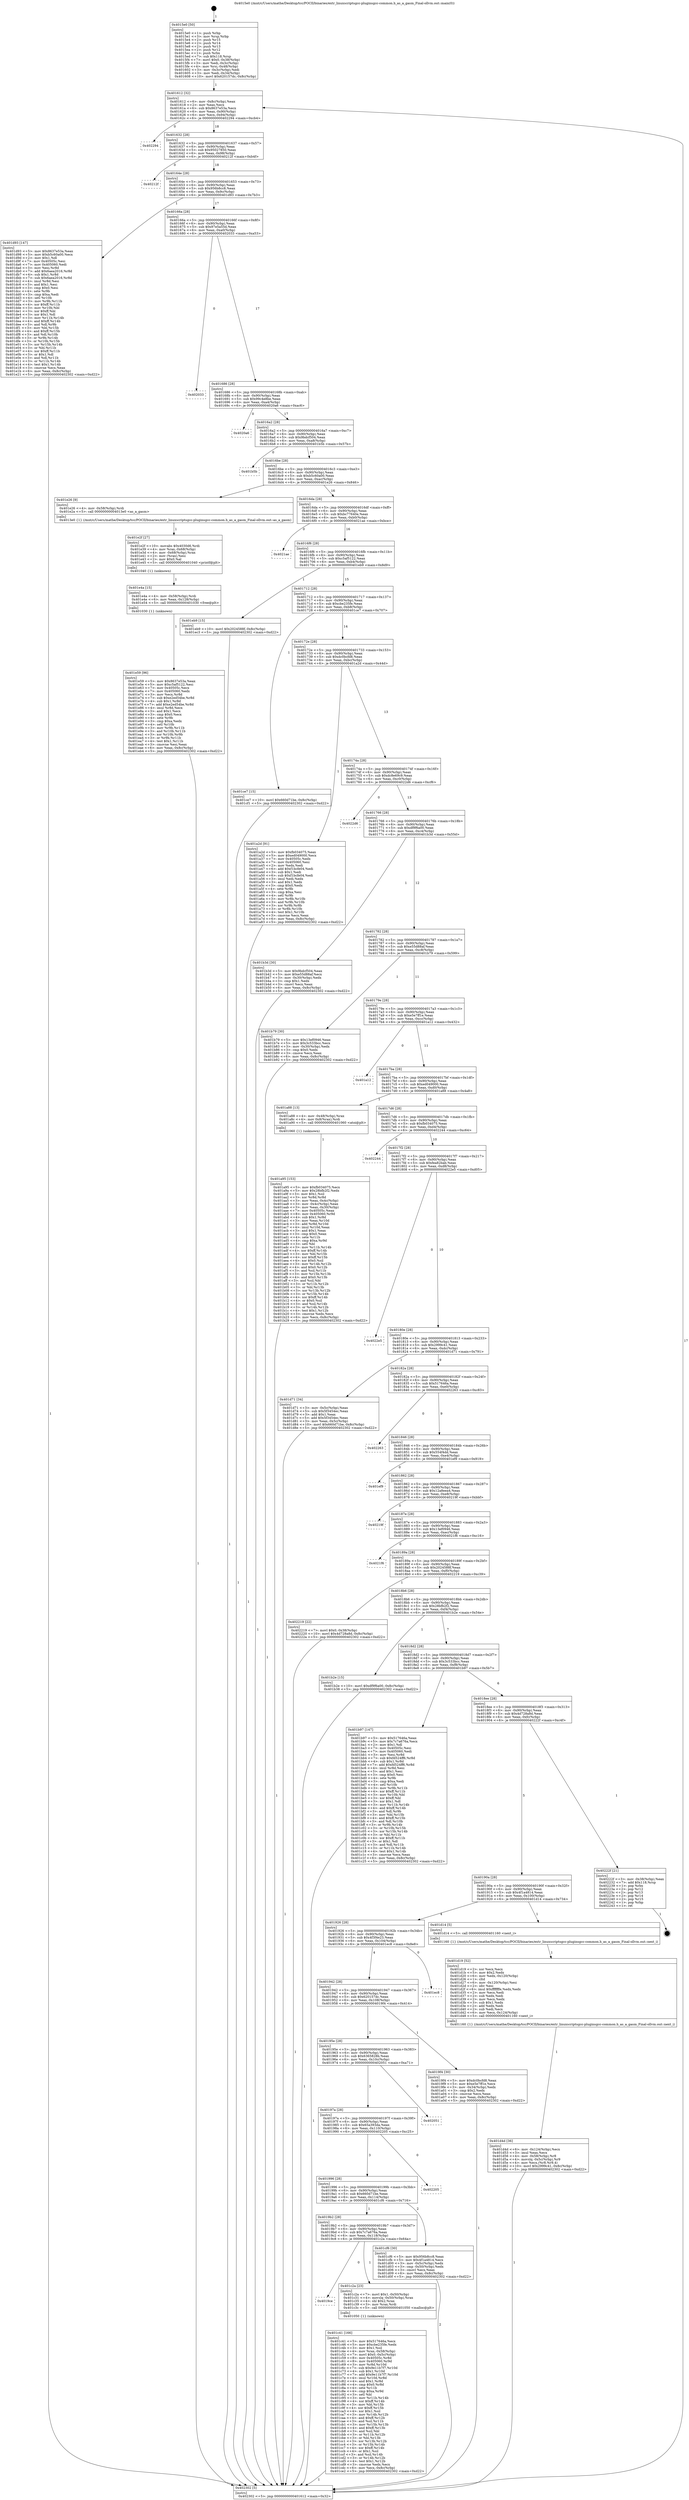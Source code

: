 digraph "0x4015e0" {
  label = "0x4015e0 (/mnt/c/Users/mathe/Desktop/tcc/POCII/binaries/extr_linuxscriptsgcc-pluginsgcc-common.h_as_a_gasm_Final-ollvm.out::main(0))"
  labelloc = "t"
  node[shape=record]

  Entry [label="",width=0.3,height=0.3,shape=circle,fillcolor=black,style=filled]
  "0x401612" [label="{
     0x401612 [32]\l
     | [instrs]\l
     &nbsp;&nbsp;0x401612 \<+6\>: mov -0x8c(%rbp),%eax\l
     &nbsp;&nbsp;0x401618 \<+2\>: mov %eax,%ecx\l
     &nbsp;&nbsp;0x40161a \<+6\>: sub $0x8637e53a,%ecx\l
     &nbsp;&nbsp;0x401620 \<+6\>: mov %eax,-0x90(%rbp)\l
     &nbsp;&nbsp;0x401626 \<+6\>: mov %ecx,-0x94(%rbp)\l
     &nbsp;&nbsp;0x40162c \<+6\>: je 0000000000402294 \<main+0xcb4\>\l
  }"]
  "0x402294" [label="{
     0x402294\l
  }", style=dashed]
  "0x401632" [label="{
     0x401632 [28]\l
     | [instrs]\l
     &nbsp;&nbsp;0x401632 \<+5\>: jmp 0000000000401637 \<main+0x57\>\l
     &nbsp;&nbsp;0x401637 \<+6\>: mov -0x90(%rbp),%eax\l
     &nbsp;&nbsp;0x40163d \<+5\>: sub $0x95027850,%eax\l
     &nbsp;&nbsp;0x401642 \<+6\>: mov %eax,-0x98(%rbp)\l
     &nbsp;&nbsp;0x401648 \<+6\>: je 000000000040212f \<main+0xb4f\>\l
  }"]
  Exit [label="",width=0.3,height=0.3,shape=circle,fillcolor=black,style=filled,peripheries=2]
  "0x40212f" [label="{
     0x40212f\l
  }", style=dashed]
  "0x40164e" [label="{
     0x40164e [28]\l
     | [instrs]\l
     &nbsp;&nbsp;0x40164e \<+5\>: jmp 0000000000401653 \<main+0x73\>\l
     &nbsp;&nbsp;0x401653 \<+6\>: mov -0x90(%rbp),%eax\l
     &nbsp;&nbsp;0x401659 \<+5\>: sub $0x956b8cc8,%eax\l
     &nbsp;&nbsp;0x40165e \<+6\>: mov %eax,-0x9c(%rbp)\l
     &nbsp;&nbsp;0x401664 \<+6\>: je 0000000000401d93 \<main+0x7b3\>\l
  }"]
  "0x401e59" [label="{
     0x401e59 [96]\l
     | [instrs]\l
     &nbsp;&nbsp;0x401e59 \<+5\>: mov $0x8637e53a,%eax\l
     &nbsp;&nbsp;0x401e5e \<+5\>: mov $0xc5af5122,%esi\l
     &nbsp;&nbsp;0x401e63 \<+7\>: mov 0x40505c,%ecx\l
     &nbsp;&nbsp;0x401e6a \<+7\>: mov 0x405060,%edx\l
     &nbsp;&nbsp;0x401e71 \<+3\>: mov %ecx,%r8d\l
     &nbsp;&nbsp;0x401e74 \<+7\>: sub $0xe2ed54be,%r8d\l
     &nbsp;&nbsp;0x401e7b \<+4\>: sub $0x1,%r8d\l
     &nbsp;&nbsp;0x401e7f \<+7\>: add $0xe2ed54be,%r8d\l
     &nbsp;&nbsp;0x401e86 \<+4\>: imul %r8d,%ecx\l
     &nbsp;&nbsp;0x401e8a \<+3\>: and $0x1,%ecx\l
     &nbsp;&nbsp;0x401e8d \<+3\>: cmp $0x0,%ecx\l
     &nbsp;&nbsp;0x401e90 \<+4\>: sete %r9b\l
     &nbsp;&nbsp;0x401e94 \<+3\>: cmp $0xa,%edx\l
     &nbsp;&nbsp;0x401e97 \<+4\>: setl %r10b\l
     &nbsp;&nbsp;0x401e9b \<+3\>: mov %r9b,%r11b\l
     &nbsp;&nbsp;0x401e9e \<+3\>: and %r10b,%r11b\l
     &nbsp;&nbsp;0x401ea1 \<+3\>: xor %r10b,%r9b\l
     &nbsp;&nbsp;0x401ea4 \<+3\>: or %r9b,%r11b\l
     &nbsp;&nbsp;0x401ea7 \<+4\>: test $0x1,%r11b\l
     &nbsp;&nbsp;0x401eab \<+3\>: cmovne %esi,%eax\l
     &nbsp;&nbsp;0x401eae \<+6\>: mov %eax,-0x8c(%rbp)\l
     &nbsp;&nbsp;0x401eb4 \<+5\>: jmp 0000000000402302 \<main+0xd22\>\l
  }"]
  "0x401d93" [label="{
     0x401d93 [147]\l
     | [instrs]\l
     &nbsp;&nbsp;0x401d93 \<+5\>: mov $0x8637e53a,%eax\l
     &nbsp;&nbsp;0x401d98 \<+5\>: mov $0xb5c60a00,%ecx\l
     &nbsp;&nbsp;0x401d9d \<+2\>: mov $0x1,%dl\l
     &nbsp;&nbsp;0x401d9f \<+7\>: mov 0x40505c,%esi\l
     &nbsp;&nbsp;0x401da6 \<+7\>: mov 0x405060,%edi\l
     &nbsp;&nbsp;0x401dad \<+3\>: mov %esi,%r8d\l
     &nbsp;&nbsp;0x401db0 \<+7\>: add $0x6aea2016,%r8d\l
     &nbsp;&nbsp;0x401db7 \<+4\>: sub $0x1,%r8d\l
     &nbsp;&nbsp;0x401dbb \<+7\>: sub $0x6aea2016,%r8d\l
     &nbsp;&nbsp;0x401dc2 \<+4\>: imul %r8d,%esi\l
     &nbsp;&nbsp;0x401dc6 \<+3\>: and $0x1,%esi\l
     &nbsp;&nbsp;0x401dc9 \<+3\>: cmp $0x0,%esi\l
     &nbsp;&nbsp;0x401dcc \<+4\>: sete %r9b\l
     &nbsp;&nbsp;0x401dd0 \<+3\>: cmp $0xa,%edi\l
     &nbsp;&nbsp;0x401dd3 \<+4\>: setl %r10b\l
     &nbsp;&nbsp;0x401dd7 \<+3\>: mov %r9b,%r11b\l
     &nbsp;&nbsp;0x401dda \<+4\>: xor $0xff,%r11b\l
     &nbsp;&nbsp;0x401dde \<+3\>: mov %r10b,%bl\l
     &nbsp;&nbsp;0x401de1 \<+3\>: xor $0xff,%bl\l
     &nbsp;&nbsp;0x401de4 \<+3\>: xor $0x1,%dl\l
     &nbsp;&nbsp;0x401de7 \<+3\>: mov %r11b,%r14b\l
     &nbsp;&nbsp;0x401dea \<+4\>: and $0xff,%r14b\l
     &nbsp;&nbsp;0x401dee \<+3\>: and %dl,%r9b\l
     &nbsp;&nbsp;0x401df1 \<+3\>: mov %bl,%r15b\l
     &nbsp;&nbsp;0x401df4 \<+4\>: and $0xff,%r15b\l
     &nbsp;&nbsp;0x401df8 \<+3\>: and %dl,%r10b\l
     &nbsp;&nbsp;0x401dfb \<+3\>: or %r9b,%r14b\l
     &nbsp;&nbsp;0x401dfe \<+3\>: or %r10b,%r15b\l
     &nbsp;&nbsp;0x401e01 \<+3\>: xor %r15b,%r14b\l
     &nbsp;&nbsp;0x401e04 \<+3\>: or %bl,%r11b\l
     &nbsp;&nbsp;0x401e07 \<+4\>: xor $0xff,%r11b\l
     &nbsp;&nbsp;0x401e0b \<+3\>: or $0x1,%dl\l
     &nbsp;&nbsp;0x401e0e \<+3\>: and %dl,%r11b\l
     &nbsp;&nbsp;0x401e11 \<+3\>: or %r11b,%r14b\l
     &nbsp;&nbsp;0x401e14 \<+4\>: test $0x1,%r14b\l
     &nbsp;&nbsp;0x401e18 \<+3\>: cmovne %ecx,%eax\l
     &nbsp;&nbsp;0x401e1b \<+6\>: mov %eax,-0x8c(%rbp)\l
     &nbsp;&nbsp;0x401e21 \<+5\>: jmp 0000000000402302 \<main+0xd22\>\l
  }"]
  "0x40166a" [label="{
     0x40166a [28]\l
     | [instrs]\l
     &nbsp;&nbsp;0x40166a \<+5\>: jmp 000000000040166f \<main+0x8f\>\l
     &nbsp;&nbsp;0x40166f \<+6\>: mov -0x90(%rbp),%eax\l
     &nbsp;&nbsp;0x401675 \<+5\>: sub $0x97e5a55d,%eax\l
     &nbsp;&nbsp;0x40167a \<+6\>: mov %eax,-0xa0(%rbp)\l
     &nbsp;&nbsp;0x401680 \<+6\>: je 0000000000402033 \<main+0xa53\>\l
  }"]
  "0x401e4a" [label="{
     0x401e4a [15]\l
     | [instrs]\l
     &nbsp;&nbsp;0x401e4a \<+4\>: mov -0x58(%rbp),%rdi\l
     &nbsp;&nbsp;0x401e4e \<+6\>: mov %eax,-0x128(%rbp)\l
     &nbsp;&nbsp;0x401e54 \<+5\>: call 0000000000401030 \<free@plt\>\l
     | [calls]\l
     &nbsp;&nbsp;0x401030 \{1\} (unknown)\l
  }"]
  "0x402033" [label="{
     0x402033\l
  }", style=dashed]
  "0x401686" [label="{
     0x401686 [28]\l
     | [instrs]\l
     &nbsp;&nbsp;0x401686 \<+5\>: jmp 000000000040168b \<main+0xab\>\l
     &nbsp;&nbsp;0x40168b \<+6\>: mov -0x90(%rbp),%eax\l
     &nbsp;&nbsp;0x401691 \<+5\>: sub $0x99c4e8be,%eax\l
     &nbsp;&nbsp;0x401696 \<+6\>: mov %eax,-0xa4(%rbp)\l
     &nbsp;&nbsp;0x40169c \<+6\>: je 00000000004020a6 \<main+0xac6\>\l
  }"]
  "0x401e2f" [label="{
     0x401e2f [27]\l
     | [instrs]\l
     &nbsp;&nbsp;0x401e2f \<+10\>: movabs $0x4030d6,%rdi\l
     &nbsp;&nbsp;0x401e39 \<+4\>: mov %rax,-0x68(%rbp)\l
     &nbsp;&nbsp;0x401e3d \<+4\>: mov -0x68(%rbp),%rax\l
     &nbsp;&nbsp;0x401e41 \<+2\>: mov (%rax),%esi\l
     &nbsp;&nbsp;0x401e43 \<+2\>: mov $0x0,%al\l
     &nbsp;&nbsp;0x401e45 \<+5\>: call 0000000000401040 \<printf@plt\>\l
     | [calls]\l
     &nbsp;&nbsp;0x401040 \{1\} (unknown)\l
  }"]
  "0x4020a6" [label="{
     0x4020a6\l
  }", style=dashed]
  "0x4016a2" [label="{
     0x4016a2 [28]\l
     | [instrs]\l
     &nbsp;&nbsp;0x4016a2 \<+5\>: jmp 00000000004016a7 \<main+0xc7\>\l
     &nbsp;&nbsp;0x4016a7 \<+6\>: mov -0x90(%rbp),%eax\l
     &nbsp;&nbsp;0x4016ad \<+5\>: sub $0x9bdcf504,%eax\l
     &nbsp;&nbsp;0x4016b2 \<+6\>: mov %eax,-0xa8(%rbp)\l
     &nbsp;&nbsp;0x4016b8 \<+6\>: je 0000000000401b5b \<main+0x57b\>\l
  }"]
  "0x401d4d" [label="{
     0x401d4d [36]\l
     | [instrs]\l
     &nbsp;&nbsp;0x401d4d \<+6\>: mov -0x124(%rbp),%ecx\l
     &nbsp;&nbsp;0x401d53 \<+3\>: imul %eax,%ecx\l
     &nbsp;&nbsp;0x401d56 \<+4\>: mov -0x58(%rbp),%r8\l
     &nbsp;&nbsp;0x401d5a \<+4\>: movslq -0x5c(%rbp),%r9\l
     &nbsp;&nbsp;0x401d5e \<+4\>: mov %ecx,(%r8,%r9,4)\l
     &nbsp;&nbsp;0x401d62 \<+10\>: movl $0x2999c41,-0x8c(%rbp)\l
     &nbsp;&nbsp;0x401d6c \<+5\>: jmp 0000000000402302 \<main+0xd22\>\l
  }"]
  "0x401b5b" [label="{
     0x401b5b\l
  }", style=dashed]
  "0x4016be" [label="{
     0x4016be [28]\l
     | [instrs]\l
     &nbsp;&nbsp;0x4016be \<+5\>: jmp 00000000004016c3 \<main+0xe3\>\l
     &nbsp;&nbsp;0x4016c3 \<+6\>: mov -0x90(%rbp),%eax\l
     &nbsp;&nbsp;0x4016c9 \<+5\>: sub $0xb5c60a00,%eax\l
     &nbsp;&nbsp;0x4016ce \<+6\>: mov %eax,-0xac(%rbp)\l
     &nbsp;&nbsp;0x4016d4 \<+6\>: je 0000000000401e26 \<main+0x846\>\l
  }"]
  "0x401d19" [label="{
     0x401d19 [52]\l
     | [instrs]\l
     &nbsp;&nbsp;0x401d19 \<+2\>: xor %ecx,%ecx\l
     &nbsp;&nbsp;0x401d1b \<+5\>: mov $0x2,%edx\l
     &nbsp;&nbsp;0x401d20 \<+6\>: mov %edx,-0x120(%rbp)\l
     &nbsp;&nbsp;0x401d26 \<+1\>: cltd\l
     &nbsp;&nbsp;0x401d27 \<+6\>: mov -0x120(%rbp),%esi\l
     &nbsp;&nbsp;0x401d2d \<+2\>: idiv %esi\l
     &nbsp;&nbsp;0x401d2f \<+6\>: imul $0xfffffffe,%edx,%edx\l
     &nbsp;&nbsp;0x401d35 \<+2\>: mov %ecx,%edi\l
     &nbsp;&nbsp;0x401d37 \<+2\>: sub %edx,%edi\l
     &nbsp;&nbsp;0x401d39 \<+2\>: mov %ecx,%edx\l
     &nbsp;&nbsp;0x401d3b \<+3\>: sub $0x1,%edx\l
     &nbsp;&nbsp;0x401d3e \<+2\>: add %edx,%edi\l
     &nbsp;&nbsp;0x401d40 \<+2\>: sub %edi,%ecx\l
     &nbsp;&nbsp;0x401d42 \<+6\>: mov %ecx,-0x124(%rbp)\l
     &nbsp;&nbsp;0x401d48 \<+5\>: call 0000000000401160 \<next_i\>\l
     | [calls]\l
     &nbsp;&nbsp;0x401160 \{1\} (/mnt/c/Users/mathe/Desktop/tcc/POCII/binaries/extr_linuxscriptsgcc-pluginsgcc-common.h_as_a_gasm_Final-ollvm.out::next_i)\l
  }"]
  "0x401e26" [label="{
     0x401e26 [9]\l
     | [instrs]\l
     &nbsp;&nbsp;0x401e26 \<+4\>: mov -0x58(%rbp),%rdi\l
     &nbsp;&nbsp;0x401e2a \<+5\>: call 00000000004013e0 \<as_a_gasm\>\l
     | [calls]\l
     &nbsp;&nbsp;0x4013e0 \{1\} (/mnt/c/Users/mathe/Desktop/tcc/POCII/binaries/extr_linuxscriptsgcc-pluginsgcc-common.h_as_a_gasm_Final-ollvm.out::as_a_gasm)\l
  }"]
  "0x4016da" [label="{
     0x4016da [28]\l
     | [instrs]\l
     &nbsp;&nbsp;0x4016da \<+5\>: jmp 00000000004016df \<main+0xff\>\l
     &nbsp;&nbsp;0x4016df \<+6\>: mov -0x90(%rbp),%eax\l
     &nbsp;&nbsp;0x4016e5 \<+5\>: sub $0xbc77640e,%eax\l
     &nbsp;&nbsp;0x4016ea \<+6\>: mov %eax,-0xb0(%rbp)\l
     &nbsp;&nbsp;0x4016f0 \<+6\>: je 00000000004021ae \<main+0xbce\>\l
  }"]
  "0x401c41" [label="{
     0x401c41 [166]\l
     | [instrs]\l
     &nbsp;&nbsp;0x401c41 \<+5\>: mov $0x517646a,%ecx\l
     &nbsp;&nbsp;0x401c46 \<+5\>: mov $0xcbe235fe,%edx\l
     &nbsp;&nbsp;0x401c4b \<+3\>: mov $0x1,%sil\l
     &nbsp;&nbsp;0x401c4e \<+4\>: mov %rax,-0x58(%rbp)\l
     &nbsp;&nbsp;0x401c52 \<+7\>: movl $0x0,-0x5c(%rbp)\l
     &nbsp;&nbsp;0x401c59 \<+8\>: mov 0x40505c,%r8d\l
     &nbsp;&nbsp;0x401c61 \<+8\>: mov 0x405060,%r9d\l
     &nbsp;&nbsp;0x401c69 \<+3\>: mov %r8d,%r10d\l
     &nbsp;&nbsp;0x401c6c \<+7\>: sub $0x9e11b7f7,%r10d\l
     &nbsp;&nbsp;0x401c73 \<+4\>: sub $0x1,%r10d\l
     &nbsp;&nbsp;0x401c77 \<+7\>: add $0x9e11b7f7,%r10d\l
     &nbsp;&nbsp;0x401c7e \<+4\>: imul %r10d,%r8d\l
     &nbsp;&nbsp;0x401c82 \<+4\>: and $0x1,%r8d\l
     &nbsp;&nbsp;0x401c86 \<+4\>: cmp $0x0,%r8d\l
     &nbsp;&nbsp;0x401c8a \<+4\>: sete %r11b\l
     &nbsp;&nbsp;0x401c8e \<+4\>: cmp $0xa,%r9d\l
     &nbsp;&nbsp;0x401c92 \<+3\>: setl %bl\l
     &nbsp;&nbsp;0x401c95 \<+3\>: mov %r11b,%r14b\l
     &nbsp;&nbsp;0x401c98 \<+4\>: xor $0xff,%r14b\l
     &nbsp;&nbsp;0x401c9c \<+3\>: mov %bl,%r15b\l
     &nbsp;&nbsp;0x401c9f \<+4\>: xor $0xff,%r15b\l
     &nbsp;&nbsp;0x401ca3 \<+4\>: xor $0x1,%sil\l
     &nbsp;&nbsp;0x401ca7 \<+3\>: mov %r14b,%r12b\l
     &nbsp;&nbsp;0x401caa \<+4\>: and $0xff,%r12b\l
     &nbsp;&nbsp;0x401cae \<+3\>: and %sil,%r11b\l
     &nbsp;&nbsp;0x401cb1 \<+3\>: mov %r15b,%r13b\l
     &nbsp;&nbsp;0x401cb4 \<+4\>: and $0xff,%r13b\l
     &nbsp;&nbsp;0x401cb8 \<+3\>: and %sil,%bl\l
     &nbsp;&nbsp;0x401cbb \<+3\>: or %r11b,%r12b\l
     &nbsp;&nbsp;0x401cbe \<+3\>: or %bl,%r13b\l
     &nbsp;&nbsp;0x401cc1 \<+3\>: xor %r13b,%r12b\l
     &nbsp;&nbsp;0x401cc4 \<+3\>: or %r15b,%r14b\l
     &nbsp;&nbsp;0x401cc7 \<+4\>: xor $0xff,%r14b\l
     &nbsp;&nbsp;0x401ccb \<+4\>: or $0x1,%sil\l
     &nbsp;&nbsp;0x401ccf \<+3\>: and %sil,%r14b\l
     &nbsp;&nbsp;0x401cd2 \<+3\>: or %r14b,%r12b\l
     &nbsp;&nbsp;0x401cd5 \<+4\>: test $0x1,%r12b\l
     &nbsp;&nbsp;0x401cd9 \<+3\>: cmovne %edx,%ecx\l
     &nbsp;&nbsp;0x401cdc \<+6\>: mov %ecx,-0x8c(%rbp)\l
     &nbsp;&nbsp;0x401ce2 \<+5\>: jmp 0000000000402302 \<main+0xd22\>\l
  }"]
  "0x4021ae" [label="{
     0x4021ae\l
  }", style=dashed]
  "0x4016f6" [label="{
     0x4016f6 [28]\l
     | [instrs]\l
     &nbsp;&nbsp;0x4016f6 \<+5\>: jmp 00000000004016fb \<main+0x11b\>\l
     &nbsp;&nbsp;0x4016fb \<+6\>: mov -0x90(%rbp),%eax\l
     &nbsp;&nbsp;0x401701 \<+5\>: sub $0xc5af5122,%eax\l
     &nbsp;&nbsp;0x401706 \<+6\>: mov %eax,-0xb4(%rbp)\l
     &nbsp;&nbsp;0x40170c \<+6\>: je 0000000000401eb9 \<main+0x8d9\>\l
  }"]
  "0x4019ce" [label="{
     0x4019ce\l
  }", style=dashed]
  "0x401eb9" [label="{
     0x401eb9 [15]\l
     | [instrs]\l
     &nbsp;&nbsp;0x401eb9 \<+10\>: movl $0x2024588f,-0x8c(%rbp)\l
     &nbsp;&nbsp;0x401ec3 \<+5\>: jmp 0000000000402302 \<main+0xd22\>\l
  }"]
  "0x401712" [label="{
     0x401712 [28]\l
     | [instrs]\l
     &nbsp;&nbsp;0x401712 \<+5\>: jmp 0000000000401717 \<main+0x137\>\l
     &nbsp;&nbsp;0x401717 \<+6\>: mov -0x90(%rbp),%eax\l
     &nbsp;&nbsp;0x40171d \<+5\>: sub $0xcbe235fe,%eax\l
     &nbsp;&nbsp;0x401722 \<+6\>: mov %eax,-0xb8(%rbp)\l
     &nbsp;&nbsp;0x401728 \<+6\>: je 0000000000401ce7 \<main+0x707\>\l
  }"]
  "0x401c2a" [label="{
     0x401c2a [23]\l
     | [instrs]\l
     &nbsp;&nbsp;0x401c2a \<+7\>: movl $0x1,-0x50(%rbp)\l
     &nbsp;&nbsp;0x401c31 \<+4\>: movslq -0x50(%rbp),%rax\l
     &nbsp;&nbsp;0x401c35 \<+4\>: shl $0x2,%rax\l
     &nbsp;&nbsp;0x401c39 \<+3\>: mov %rax,%rdi\l
     &nbsp;&nbsp;0x401c3c \<+5\>: call 0000000000401050 \<malloc@plt\>\l
     | [calls]\l
     &nbsp;&nbsp;0x401050 \{1\} (unknown)\l
  }"]
  "0x401ce7" [label="{
     0x401ce7 [15]\l
     | [instrs]\l
     &nbsp;&nbsp;0x401ce7 \<+10\>: movl $0x660d71be,-0x8c(%rbp)\l
     &nbsp;&nbsp;0x401cf1 \<+5\>: jmp 0000000000402302 \<main+0xd22\>\l
  }"]
  "0x40172e" [label="{
     0x40172e [28]\l
     | [instrs]\l
     &nbsp;&nbsp;0x40172e \<+5\>: jmp 0000000000401733 \<main+0x153\>\l
     &nbsp;&nbsp;0x401733 \<+6\>: mov -0x90(%rbp),%eax\l
     &nbsp;&nbsp;0x401739 \<+5\>: sub $0xdc0bcfd8,%eax\l
     &nbsp;&nbsp;0x40173e \<+6\>: mov %eax,-0xbc(%rbp)\l
     &nbsp;&nbsp;0x401744 \<+6\>: je 0000000000401a2d \<main+0x44d\>\l
  }"]
  "0x4019b2" [label="{
     0x4019b2 [28]\l
     | [instrs]\l
     &nbsp;&nbsp;0x4019b2 \<+5\>: jmp 00000000004019b7 \<main+0x3d7\>\l
     &nbsp;&nbsp;0x4019b7 \<+6\>: mov -0x90(%rbp),%eax\l
     &nbsp;&nbsp;0x4019bd \<+5\>: sub $0x7c7a676a,%eax\l
     &nbsp;&nbsp;0x4019c2 \<+6\>: mov %eax,-0x118(%rbp)\l
     &nbsp;&nbsp;0x4019c8 \<+6\>: je 0000000000401c2a \<main+0x64a\>\l
  }"]
  "0x401a2d" [label="{
     0x401a2d [91]\l
     | [instrs]\l
     &nbsp;&nbsp;0x401a2d \<+5\>: mov $0xfb034075,%eax\l
     &nbsp;&nbsp;0x401a32 \<+5\>: mov $0xed049000,%ecx\l
     &nbsp;&nbsp;0x401a37 \<+7\>: mov 0x40505c,%edx\l
     &nbsp;&nbsp;0x401a3e \<+7\>: mov 0x405060,%esi\l
     &nbsp;&nbsp;0x401a45 \<+2\>: mov %edx,%edi\l
     &nbsp;&nbsp;0x401a47 \<+6\>: add $0xf1bcfe04,%edi\l
     &nbsp;&nbsp;0x401a4d \<+3\>: sub $0x1,%edi\l
     &nbsp;&nbsp;0x401a50 \<+6\>: sub $0xf1bcfe04,%edi\l
     &nbsp;&nbsp;0x401a56 \<+3\>: imul %edi,%edx\l
     &nbsp;&nbsp;0x401a59 \<+3\>: and $0x1,%edx\l
     &nbsp;&nbsp;0x401a5c \<+3\>: cmp $0x0,%edx\l
     &nbsp;&nbsp;0x401a5f \<+4\>: sete %r8b\l
     &nbsp;&nbsp;0x401a63 \<+3\>: cmp $0xa,%esi\l
     &nbsp;&nbsp;0x401a66 \<+4\>: setl %r9b\l
     &nbsp;&nbsp;0x401a6a \<+3\>: mov %r8b,%r10b\l
     &nbsp;&nbsp;0x401a6d \<+3\>: and %r9b,%r10b\l
     &nbsp;&nbsp;0x401a70 \<+3\>: xor %r9b,%r8b\l
     &nbsp;&nbsp;0x401a73 \<+3\>: or %r8b,%r10b\l
     &nbsp;&nbsp;0x401a76 \<+4\>: test $0x1,%r10b\l
     &nbsp;&nbsp;0x401a7a \<+3\>: cmovne %ecx,%eax\l
     &nbsp;&nbsp;0x401a7d \<+6\>: mov %eax,-0x8c(%rbp)\l
     &nbsp;&nbsp;0x401a83 \<+5\>: jmp 0000000000402302 \<main+0xd22\>\l
  }"]
  "0x40174a" [label="{
     0x40174a [28]\l
     | [instrs]\l
     &nbsp;&nbsp;0x40174a \<+5\>: jmp 000000000040174f \<main+0x16f\>\l
     &nbsp;&nbsp;0x40174f \<+6\>: mov -0x90(%rbp),%eax\l
     &nbsp;&nbsp;0x401755 \<+5\>: sub $0xdc8e69c9,%eax\l
     &nbsp;&nbsp;0x40175a \<+6\>: mov %eax,-0xc0(%rbp)\l
     &nbsp;&nbsp;0x401760 \<+6\>: je 00000000004022d6 \<main+0xcf6\>\l
  }"]
  "0x401cf6" [label="{
     0x401cf6 [30]\l
     | [instrs]\l
     &nbsp;&nbsp;0x401cf6 \<+5\>: mov $0x956b8cc8,%eax\l
     &nbsp;&nbsp;0x401cfb \<+5\>: mov $0x4f1a4814,%ecx\l
     &nbsp;&nbsp;0x401d00 \<+3\>: mov -0x5c(%rbp),%edx\l
     &nbsp;&nbsp;0x401d03 \<+3\>: cmp -0x50(%rbp),%edx\l
     &nbsp;&nbsp;0x401d06 \<+3\>: cmovl %ecx,%eax\l
     &nbsp;&nbsp;0x401d09 \<+6\>: mov %eax,-0x8c(%rbp)\l
     &nbsp;&nbsp;0x401d0f \<+5\>: jmp 0000000000402302 \<main+0xd22\>\l
  }"]
  "0x4022d6" [label="{
     0x4022d6\l
  }", style=dashed]
  "0x401766" [label="{
     0x401766 [28]\l
     | [instrs]\l
     &nbsp;&nbsp;0x401766 \<+5\>: jmp 000000000040176b \<main+0x18b\>\l
     &nbsp;&nbsp;0x40176b \<+6\>: mov -0x90(%rbp),%eax\l
     &nbsp;&nbsp;0x401771 \<+5\>: sub $0xdf9f6a00,%eax\l
     &nbsp;&nbsp;0x401776 \<+6\>: mov %eax,-0xc4(%rbp)\l
     &nbsp;&nbsp;0x40177c \<+6\>: je 0000000000401b3d \<main+0x55d\>\l
  }"]
  "0x401996" [label="{
     0x401996 [28]\l
     | [instrs]\l
     &nbsp;&nbsp;0x401996 \<+5\>: jmp 000000000040199b \<main+0x3bb\>\l
     &nbsp;&nbsp;0x40199b \<+6\>: mov -0x90(%rbp),%eax\l
     &nbsp;&nbsp;0x4019a1 \<+5\>: sub $0x660d71be,%eax\l
     &nbsp;&nbsp;0x4019a6 \<+6\>: mov %eax,-0x114(%rbp)\l
     &nbsp;&nbsp;0x4019ac \<+6\>: je 0000000000401cf6 \<main+0x716\>\l
  }"]
  "0x401b3d" [label="{
     0x401b3d [30]\l
     | [instrs]\l
     &nbsp;&nbsp;0x401b3d \<+5\>: mov $0x9bdcf504,%eax\l
     &nbsp;&nbsp;0x401b42 \<+5\>: mov $0xe55d88af,%ecx\l
     &nbsp;&nbsp;0x401b47 \<+3\>: mov -0x30(%rbp),%edx\l
     &nbsp;&nbsp;0x401b4a \<+3\>: cmp $0x1,%edx\l
     &nbsp;&nbsp;0x401b4d \<+3\>: cmovl %ecx,%eax\l
     &nbsp;&nbsp;0x401b50 \<+6\>: mov %eax,-0x8c(%rbp)\l
     &nbsp;&nbsp;0x401b56 \<+5\>: jmp 0000000000402302 \<main+0xd22\>\l
  }"]
  "0x401782" [label="{
     0x401782 [28]\l
     | [instrs]\l
     &nbsp;&nbsp;0x401782 \<+5\>: jmp 0000000000401787 \<main+0x1a7\>\l
     &nbsp;&nbsp;0x401787 \<+6\>: mov -0x90(%rbp),%eax\l
     &nbsp;&nbsp;0x40178d \<+5\>: sub $0xe55d88af,%eax\l
     &nbsp;&nbsp;0x401792 \<+6\>: mov %eax,-0xc8(%rbp)\l
     &nbsp;&nbsp;0x401798 \<+6\>: je 0000000000401b79 \<main+0x599\>\l
  }"]
  "0x402205" [label="{
     0x402205\l
  }", style=dashed]
  "0x401b79" [label="{
     0x401b79 [30]\l
     | [instrs]\l
     &nbsp;&nbsp;0x401b79 \<+5\>: mov $0x13ef0946,%eax\l
     &nbsp;&nbsp;0x401b7e \<+5\>: mov $0x3c533bcc,%ecx\l
     &nbsp;&nbsp;0x401b83 \<+3\>: mov -0x30(%rbp),%edx\l
     &nbsp;&nbsp;0x401b86 \<+3\>: cmp $0x0,%edx\l
     &nbsp;&nbsp;0x401b89 \<+3\>: cmove %ecx,%eax\l
     &nbsp;&nbsp;0x401b8c \<+6\>: mov %eax,-0x8c(%rbp)\l
     &nbsp;&nbsp;0x401b92 \<+5\>: jmp 0000000000402302 \<main+0xd22\>\l
  }"]
  "0x40179e" [label="{
     0x40179e [28]\l
     | [instrs]\l
     &nbsp;&nbsp;0x40179e \<+5\>: jmp 00000000004017a3 \<main+0x1c3\>\l
     &nbsp;&nbsp;0x4017a3 \<+6\>: mov -0x90(%rbp),%eax\l
     &nbsp;&nbsp;0x4017a9 \<+5\>: sub $0xe5e7ff1e,%eax\l
     &nbsp;&nbsp;0x4017ae \<+6\>: mov %eax,-0xcc(%rbp)\l
     &nbsp;&nbsp;0x4017b4 \<+6\>: je 0000000000401a12 \<main+0x432\>\l
  }"]
  "0x40197a" [label="{
     0x40197a [28]\l
     | [instrs]\l
     &nbsp;&nbsp;0x40197a \<+5\>: jmp 000000000040197f \<main+0x39f\>\l
     &nbsp;&nbsp;0x40197f \<+6\>: mov -0x90(%rbp),%eax\l
     &nbsp;&nbsp;0x401985 \<+5\>: sub $0x65a393da,%eax\l
     &nbsp;&nbsp;0x40198a \<+6\>: mov %eax,-0x110(%rbp)\l
     &nbsp;&nbsp;0x401990 \<+6\>: je 0000000000402205 \<main+0xc25\>\l
  }"]
  "0x401a12" [label="{
     0x401a12\l
  }", style=dashed]
  "0x4017ba" [label="{
     0x4017ba [28]\l
     | [instrs]\l
     &nbsp;&nbsp;0x4017ba \<+5\>: jmp 00000000004017bf \<main+0x1df\>\l
     &nbsp;&nbsp;0x4017bf \<+6\>: mov -0x90(%rbp),%eax\l
     &nbsp;&nbsp;0x4017c5 \<+5\>: sub $0xed049000,%eax\l
     &nbsp;&nbsp;0x4017ca \<+6\>: mov %eax,-0xd0(%rbp)\l
     &nbsp;&nbsp;0x4017d0 \<+6\>: je 0000000000401a88 \<main+0x4a8\>\l
  }"]
  "0x402051" [label="{
     0x402051\l
  }", style=dashed]
  "0x401a88" [label="{
     0x401a88 [13]\l
     | [instrs]\l
     &nbsp;&nbsp;0x401a88 \<+4\>: mov -0x48(%rbp),%rax\l
     &nbsp;&nbsp;0x401a8c \<+4\>: mov 0x8(%rax),%rdi\l
     &nbsp;&nbsp;0x401a90 \<+5\>: call 0000000000401060 \<atoi@plt\>\l
     | [calls]\l
     &nbsp;&nbsp;0x401060 \{1\} (unknown)\l
  }"]
  "0x4017d6" [label="{
     0x4017d6 [28]\l
     | [instrs]\l
     &nbsp;&nbsp;0x4017d6 \<+5\>: jmp 00000000004017db \<main+0x1fb\>\l
     &nbsp;&nbsp;0x4017db \<+6\>: mov -0x90(%rbp),%eax\l
     &nbsp;&nbsp;0x4017e1 \<+5\>: sub $0xfb034075,%eax\l
     &nbsp;&nbsp;0x4017e6 \<+6\>: mov %eax,-0xd4(%rbp)\l
     &nbsp;&nbsp;0x4017ec \<+6\>: je 0000000000402244 \<main+0xc64\>\l
  }"]
  "0x401a95" [label="{
     0x401a95 [153]\l
     | [instrs]\l
     &nbsp;&nbsp;0x401a95 \<+5\>: mov $0xfb034075,%ecx\l
     &nbsp;&nbsp;0x401a9a \<+5\>: mov $0x28bfb2f2,%edx\l
     &nbsp;&nbsp;0x401a9f \<+3\>: mov $0x1,%sil\l
     &nbsp;&nbsp;0x401aa2 \<+3\>: xor %r8d,%r8d\l
     &nbsp;&nbsp;0x401aa5 \<+3\>: mov %eax,-0x4c(%rbp)\l
     &nbsp;&nbsp;0x401aa8 \<+3\>: mov -0x4c(%rbp),%eax\l
     &nbsp;&nbsp;0x401aab \<+3\>: mov %eax,-0x30(%rbp)\l
     &nbsp;&nbsp;0x401aae \<+7\>: mov 0x40505c,%eax\l
     &nbsp;&nbsp;0x401ab5 \<+8\>: mov 0x405060,%r9d\l
     &nbsp;&nbsp;0x401abd \<+4\>: sub $0x1,%r8d\l
     &nbsp;&nbsp;0x401ac1 \<+3\>: mov %eax,%r10d\l
     &nbsp;&nbsp;0x401ac4 \<+3\>: add %r8d,%r10d\l
     &nbsp;&nbsp;0x401ac7 \<+4\>: imul %r10d,%eax\l
     &nbsp;&nbsp;0x401acb \<+3\>: and $0x1,%eax\l
     &nbsp;&nbsp;0x401ace \<+3\>: cmp $0x0,%eax\l
     &nbsp;&nbsp;0x401ad1 \<+4\>: sete %r11b\l
     &nbsp;&nbsp;0x401ad5 \<+4\>: cmp $0xa,%r9d\l
     &nbsp;&nbsp;0x401ad9 \<+3\>: setl %bl\l
     &nbsp;&nbsp;0x401adc \<+3\>: mov %r11b,%r14b\l
     &nbsp;&nbsp;0x401adf \<+4\>: xor $0xff,%r14b\l
     &nbsp;&nbsp;0x401ae3 \<+3\>: mov %bl,%r15b\l
     &nbsp;&nbsp;0x401ae6 \<+4\>: xor $0xff,%r15b\l
     &nbsp;&nbsp;0x401aea \<+4\>: xor $0x0,%sil\l
     &nbsp;&nbsp;0x401aee \<+3\>: mov %r14b,%r12b\l
     &nbsp;&nbsp;0x401af1 \<+4\>: and $0x0,%r12b\l
     &nbsp;&nbsp;0x401af5 \<+3\>: and %sil,%r11b\l
     &nbsp;&nbsp;0x401af8 \<+3\>: mov %r15b,%r13b\l
     &nbsp;&nbsp;0x401afb \<+4\>: and $0x0,%r13b\l
     &nbsp;&nbsp;0x401aff \<+3\>: and %sil,%bl\l
     &nbsp;&nbsp;0x401b02 \<+3\>: or %r11b,%r12b\l
     &nbsp;&nbsp;0x401b05 \<+3\>: or %bl,%r13b\l
     &nbsp;&nbsp;0x401b08 \<+3\>: xor %r13b,%r12b\l
     &nbsp;&nbsp;0x401b0b \<+3\>: or %r15b,%r14b\l
     &nbsp;&nbsp;0x401b0e \<+4\>: xor $0xff,%r14b\l
     &nbsp;&nbsp;0x401b12 \<+4\>: or $0x0,%sil\l
     &nbsp;&nbsp;0x401b16 \<+3\>: and %sil,%r14b\l
     &nbsp;&nbsp;0x401b19 \<+3\>: or %r14b,%r12b\l
     &nbsp;&nbsp;0x401b1c \<+4\>: test $0x1,%r12b\l
     &nbsp;&nbsp;0x401b20 \<+3\>: cmovne %edx,%ecx\l
     &nbsp;&nbsp;0x401b23 \<+6\>: mov %ecx,-0x8c(%rbp)\l
     &nbsp;&nbsp;0x401b29 \<+5\>: jmp 0000000000402302 \<main+0xd22\>\l
  }"]
  "0x402244" [label="{
     0x402244\l
  }", style=dashed]
  "0x4017f2" [label="{
     0x4017f2 [28]\l
     | [instrs]\l
     &nbsp;&nbsp;0x4017f2 \<+5\>: jmp 00000000004017f7 \<main+0x217\>\l
     &nbsp;&nbsp;0x4017f7 \<+6\>: mov -0x90(%rbp),%eax\l
     &nbsp;&nbsp;0x4017fd \<+5\>: sub $0xfea82bab,%eax\l
     &nbsp;&nbsp;0x401802 \<+6\>: mov %eax,-0xd8(%rbp)\l
     &nbsp;&nbsp;0x401808 \<+6\>: je 00000000004022e5 \<main+0xd05\>\l
  }"]
  "0x4015e0" [label="{
     0x4015e0 [50]\l
     | [instrs]\l
     &nbsp;&nbsp;0x4015e0 \<+1\>: push %rbp\l
     &nbsp;&nbsp;0x4015e1 \<+3\>: mov %rsp,%rbp\l
     &nbsp;&nbsp;0x4015e4 \<+2\>: push %r15\l
     &nbsp;&nbsp;0x4015e6 \<+2\>: push %r14\l
     &nbsp;&nbsp;0x4015e8 \<+2\>: push %r13\l
     &nbsp;&nbsp;0x4015ea \<+2\>: push %r12\l
     &nbsp;&nbsp;0x4015ec \<+1\>: push %rbx\l
     &nbsp;&nbsp;0x4015ed \<+7\>: sub $0x118,%rsp\l
     &nbsp;&nbsp;0x4015f4 \<+7\>: movl $0x0,-0x38(%rbp)\l
     &nbsp;&nbsp;0x4015fb \<+3\>: mov %edi,-0x3c(%rbp)\l
     &nbsp;&nbsp;0x4015fe \<+4\>: mov %rsi,-0x48(%rbp)\l
     &nbsp;&nbsp;0x401602 \<+3\>: mov -0x3c(%rbp),%edi\l
     &nbsp;&nbsp;0x401605 \<+3\>: mov %edi,-0x34(%rbp)\l
     &nbsp;&nbsp;0x401608 \<+10\>: movl $0x620157dc,-0x8c(%rbp)\l
  }"]
  "0x4022e5" [label="{
     0x4022e5\l
  }", style=dashed]
  "0x40180e" [label="{
     0x40180e [28]\l
     | [instrs]\l
     &nbsp;&nbsp;0x40180e \<+5\>: jmp 0000000000401813 \<main+0x233\>\l
     &nbsp;&nbsp;0x401813 \<+6\>: mov -0x90(%rbp),%eax\l
     &nbsp;&nbsp;0x401819 \<+5\>: sub $0x2999c41,%eax\l
     &nbsp;&nbsp;0x40181e \<+6\>: mov %eax,-0xdc(%rbp)\l
     &nbsp;&nbsp;0x401824 \<+6\>: je 0000000000401d71 \<main+0x791\>\l
  }"]
  "0x402302" [label="{
     0x402302 [5]\l
     | [instrs]\l
     &nbsp;&nbsp;0x402302 \<+5\>: jmp 0000000000401612 \<main+0x32\>\l
  }"]
  "0x401d71" [label="{
     0x401d71 [34]\l
     | [instrs]\l
     &nbsp;&nbsp;0x401d71 \<+3\>: mov -0x5c(%rbp),%eax\l
     &nbsp;&nbsp;0x401d74 \<+5\>: sub $0x5f3454ec,%eax\l
     &nbsp;&nbsp;0x401d79 \<+3\>: add $0x1,%eax\l
     &nbsp;&nbsp;0x401d7c \<+5\>: add $0x5f3454ec,%eax\l
     &nbsp;&nbsp;0x401d81 \<+3\>: mov %eax,-0x5c(%rbp)\l
     &nbsp;&nbsp;0x401d84 \<+10\>: movl $0x660d71be,-0x8c(%rbp)\l
     &nbsp;&nbsp;0x401d8e \<+5\>: jmp 0000000000402302 \<main+0xd22\>\l
  }"]
  "0x40182a" [label="{
     0x40182a [28]\l
     | [instrs]\l
     &nbsp;&nbsp;0x40182a \<+5\>: jmp 000000000040182f \<main+0x24f\>\l
     &nbsp;&nbsp;0x40182f \<+6\>: mov -0x90(%rbp),%eax\l
     &nbsp;&nbsp;0x401835 \<+5\>: sub $0x517646a,%eax\l
     &nbsp;&nbsp;0x40183a \<+6\>: mov %eax,-0xe0(%rbp)\l
     &nbsp;&nbsp;0x401840 \<+6\>: je 0000000000402263 \<main+0xc83\>\l
  }"]
  "0x40195e" [label="{
     0x40195e [28]\l
     | [instrs]\l
     &nbsp;&nbsp;0x40195e \<+5\>: jmp 0000000000401963 \<main+0x383\>\l
     &nbsp;&nbsp;0x401963 \<+6\>: mov -0x90(%rbp),%eax\l
     &nbsp;&nbsp;0x401969 \<+5\>: sub $0x6365828b,%eax\l
     &nbsp;&nbsp;0x40196e \<+6\>: mov %eax,-0x10c(%rbp)\l
     &nbsp;&nbsp;0x401974 \<+6\>: je 0000000000402051 \<main+0xa71\>\l
  }"]
  "0x402263" [label="{
     0x402263\l
  }", style=dashed]
  "0x401846" [label="{
     0x401846 [28]\l
     | [instrs]\l
     &nbsp;&nbsp;0x401846 \<+5\>: jmp 000000000040184b \<main+0x26b\>\l
     &nbsp;&nbsp;0x40184b \<+6\>: mov -0x90(%rbp),%eax\l
     &nbsp;&nbsp;0x401851 \<+5\>: sub $0x554f4dd,%eax\l
     &nbsp;&nbsp;0x401856 \<+6\>: mov %eax,-0xe4(%rbp)\l
     &nbsp;&nbsp;0x40185c \<+6\>: je 0000000000401ef9 \<main+0x919\>\l
  }"]
  "0x4019f4" [label="{
     0x4019f4 [30]\l
     | [instrs]\l
     &nbsp;&nbsp;0x4019f4 \<+5\>: mov $0xdc0bcfd8,%eax\l
     &nbsp;&nbsp;0x4019f9 \<+5\>: mov $0xe5e7ff1e,%ecx\l
     &nbsp;&nbsp;0x4019fe \<+3\>: mov -0x34(%rbp),%edx\l
     &nbsp;&nbsp;0x401a01 \<+3\>: cmp $0x2,%edx\l
     &nbsp;&nbsp;0x401a04 \<+3\>: cmovne %ecx,%eax\l
     &nbsp;&nbsp;0x401a07 \<+6\>: mov %eax,-0x8c(%rbp)\l
     &nbsp;&nbsp;0x401a0d \<+5\>: jmp 0000000000402302 \<main+0xd22\>\l
  }"]
  "0x401ef9" [label="{
     0x401ef9\l
  }", style=dashed]
  "0x401862" [label="{
     0x401862 [28]\l
     | [instrs]\l
     &nbsp;&nbsp;0x401862 \<+5\>: jmp 0000000000401867 \<main+0x287\>\l
     &nbsp;&nbsp;0x401867 \<+6\>: mov -0x90(%rbp),%eax\l
     &nbsp;&nbsp;0x40186d \<+5\>: sub $0x12a8eea4,%eax\l
     &nbsp;&nbsp;0x401872 \<+6\>: mov %eax,-0xe8(%rbp)\l
     &nbsp;&nbsp;0x401878 \<+6\>: je 000000000040219f \<main+0xbbf\>\l
  }"]
  "0x401942" [label="{
     0x401942 [28]\l
     | [instrs]\l
     &nbsp;&nbsp;0x401942 \<+5\>: jmp 0000000000401947 \<main+0x367\>\l
     &nbsp;&nbsp;0x401947 \<+6\>: mov -0x90(%rbp),%eax\l
     &nbsp;&nbsp;0x40194d \<+5\>: sub $0x620157dc,%eax\l
     &nbsp;&nbsp;0x401952 \<+6\>: mov %eax,-0x108(%rbp)\l
     &nbsp;&nbsp;0x401958 \<+6\>: je 00000000004019f4 \<main+0x414\>\l
  }"]
  "0x40219f" [label="{
     0x40219f\l
  }", style=dashed]
  "0x40187e" [label="{
     0x40187e [28]\l
     | [instrs]\l
     &nbsp;&nbsp;0x40187e \<+5\>: jmp 0000000000401883 \<main+0x2a3\>\l
     &nbsp;&nbsp;0x401883 \<+6\>: mov -0x90(%rbp),%eax\l
     &nbsp;&nbsp;0x401889 \<+5\>: sub $0x13ef0946,%eax\l
     &nbsp;&nbsp;0x40188e \<+6\>: mov %eax,-0xec(%rbp)\l
     &nbsp;&nbsp;0x401894 \<+6\>: je 00000000004021f6 \<main+0xc16\>\l
  }"]
  "0x401ec8" [label="{
     0x401ec8\l
  }", style=dashed]
  "0x4021f6" [label="{
     0x4021f6\l
  }", style=dashed]
  "0x40189a" [label="{
     0x40189a [28]\l
     | [instrs]\l
     &nbsp;&nbsp;0x40189a \<+5\>: jmp 000000000040189f \<main+0x2bf\>\l
     &nbsp;&nbsp;0x40189f \<+6\>: mov -0x90(%rbp),%eax\l
     &nbsp;&nbsp;0x4018a5 \<+5\>: sub $0x2024588f,%eax\l
     &nbsp;&nbsp;0x4018aa \<+6\>: mov %eax,-0xf0(%rbp)\l
     &nbsp;&nbsp;0x4018b0 \<+6\>: je 0000000000402219 \<main+0xc39\>\l
  }"]
  "0x401926" [label="{
     0x401926 [28]\l
     | [instrs]\l
     &nbsp;&nbsp;0x401926 \<+5\>: jmp 000000000040192b \<main+0x34b\>\l
     &nbsp;&nbsp;0x40192b \<+6\>: mov -0x90(%rbp),%eax\l
     &nbsp;&nbsp;0x401931 \<+5\>: sub $0x4f3f4e23,%eax\l
     &nbsp;&nbsp;0x401936 \<+6\>: mov %eax,-0x104(%rbp)\l
     &nbsp;&nbsp;0x40193c \<+6\>: je 0000000000401ec8 \<main+0x8e8\>\l
  }"]
  "0x402219" [label="{
     0x402219 [22]\l
     | [instrs]\l
     &nbsp;&nbsp;0x402219 \<+7\>: movl $0x0,-0x38(%rbp)\l
     &nbsp;&nbsp;0x402220 \<+10\>: movl $0x4d728a8d,-0x8c(%rbp)\l
     &nbsp;&nbsp;0x40222a \<+5\>: jmp 0000000000402302 \<main+0xd22\>\l
  }"]
  "0x4018b6" [label="{
     0x4018b6 [28]\l
     | [instrs]\l
     &nbsp;&nbsp;0x4018b6 \<+5\>: jmp 00000000004018bb \<main+0x2db\>\l
     &nbsp;&nbsp;0x4018bb \<+6\>: mov -0x90(%rbp),%eax\l
     &nbsp;&nbsp;0x4018c1 \<+5\>: sub $0x28bfb2f2,%eax\l
     &nbsp;&nbsp;0x4018c6 \<+6\>: mov %eax,-0xf4(%rbp)\l
     &nbsp;&nbsp;0x4018cc \<+6\>: je 0000000000401b2e \<main+0x54e\>\l
  }"]
  "0x401d14" [label="{
     0x401d14 [5]\l
     | [instrs]\l
     &nbsp;&nbsp;0x401d14 \<+5\>: call 0000000000401160 \<next_i\>\l
     | [calls]\l
     &nbsp;&nbsp;0x401160 \{1\} (/mnt/c/Users/mathe/Desktop/tcc/POCII/binaries/extr_linuxscriptsgcc-pluginsgcc-common.h_as_a_gasm_Final-ollvm.out::next_i)\l
  }"]
  "0x401b2e" [label="{
     0x401b2e [15]\l
     | [instrs]\l
     &nbsp;&nbsp;0x401b2e \<+10\>: movl $0xdf9f6a00,-0x8c(%rbp)\l
     &nbsp;&nbsp;0x401b38 \<+5\>: jmp 0000000000402302 \<main+0xd22\>\l
  }"]
  "0x4018d2" [label="{
     0x4018d2 [28]\l
     | [instrs]\l
     &nbsp;&nbsp;0x4018d2 \<+5\>: jmp 00000000004018d7 \<main+0x2f7\>\l
     &nbsp;&nbsp;0x4018d7 \<+6\>: mov -0x90(%rbp),%eax\l
     &nbsp;&nbsp;0x4018dd \<+5\>: sub $0x3c533bcc,%eax\l
     &nbsp;&nbsp;0x4018e2 \<+6\>: mov %eax,-0xf8(%rbp)\l
     &nbsp;&nbsp;0x4018e8 \<+6\>: je 0000000000401b97 \<main+0x5b7\>\l
  }"]
  "0x40190a" [label="{
     0x40190a [28]\l
     | [instrs]\l
     &nbsp;&nbsp;0x40190a \<+5\>: jmp 000000000040190f \<main+0x32f\>\l
     &nbsp;&nbsp;0x40190f \<+6\>: mov -0x90(%rbp),%eax\l
     &nbsp;&nbsp;0x401915 \<+5\>: sub $0x4f1a4814,%eax\l
     &nbsp;&nbsp;0x40191a \<+6\>: mov %eax,-0x100(%rbp)\l
     &nbsp;&nbsp;0x401920 \<+6\>: je 0000000000401d14 \<main+0x734\>\l
  }"]
  "0x401b97" [label="{
     0x401b97 [147]\l
     | [instrs]\l
     &nbsp;&nbsp;0x401b97 \<+5\>: mov $0x517646a,%eax\l
     &nbsp;&nbsp;0x401b9c \<+5\>: mov $0x7c7a676a,%ecx\l
     &nbsp;&nbsp;0x401ba1 \<+2\>: mov $0x1,%dl\l
     &nbsp;&nbsp;0x401ba3 \<+7\>: mov 0x40505c,%esi\l
     &nbsp;&nbsp;0x401baa \<+7\>: mov 0x405060,%edi\l
     &nbsp;&nbsp;0x401bb1 \<+3\>: mov %esi,%r8d\l
     &nbsp;&nbsp;0x401bb4 \<+7\>: sub $0xfd524ff6,%r8d\l
     &nbsp;&nbsp;0x401bbb \<+4\>: sub $0x1,%r8d\l
     &nbsp;&nbsp;0x401bbf \<+7\>: add $0xfd524ff6,%r8d\l
     &nbsp;&nbsp;0x401bc6 \<+4\>: imul %r8d,%esi\l
     &nbsp;&nbsp;0x401bca \<+3\>: and $0x1,%esi\l
     &nbsp;&nbsp;0x401bcd \<+3\>: cmp $0x0,%esi\l
     &nbsp;&nbsp;0x401bd0 \<+4\>: sete %r9b\l
     &nbsp;&nbsp;0x401bd4 \<+3\>: cmp $0xa,%edi\l
     &nbsp;&nbsp;0x401bd7 \<+4\>: setl %r10b\l
     &nbsp;&nbsp;0x401bdb \<+3\>: mov %r9b,%r11b\l
     &nbsp;&nbsp;0x401bde \<+4\>: xor $0xff,%r11b\l
     &nbsp;&nbsp;0x401be2 \<+3\>: mov %r10b,%bl\l
     &nbsp;&nbsp;0x401be5 \<+3\>: xor $0xff,%bl\l
     &nbsp;&nbsp;0x401be8 \<+3\>: xor $0x1,%dl\l
     &nbsp;&nbsp;0x401beb \<+3\>: mov %r11b,%r14b\l
     &nbsp;&nbsp;0x401bee \<+4\>: and $0xff,%r14b\l
     &nbsp;&nbsp;0x401bf2 \<+3\>: and %dl,%r9b\l
     &nbsp;&nbsp;0x401bf5 \<+3\>: mov %bl,%r15b\l
     &nbsp;&nbsp;0x401bf8 \<+4\>: and $0xff,%r15b\l
     &nbsp;&nbsp;0x401bfc \<+3\>: and %dl,%r10b\l
     &nbsp;&nbsp;0x401bff \<+3\>: or %r9b,%r14b\l
     &nbsp;&nbsp;0x401c02 \<+3\>: or %r10b,%r15b\l
     &nbsp;&nbsp;0x401c05 \<+3\>: xor %r15b,%r14b\l
     &nbsp;&nbsp;0x401c08 \<+3\>: or %bl,%r11b\l
     &nbsp;&nbsp;0x401c0b \<+4\>: xor $0xff,%r11b\l
     &nbsp;&nbsp;0x401c0f \<+3\>: or $0x1,%dl\l
     &nbsp;&nbsp;0x401c12 \<+3\>: and %dl,%r11b\l
     &nbsp;&nbsp;0x401c15 \<+3\>: or %r11b,%r14b\l
     &nbsp;&nbsp;0x401c18 \<+4\>: test $0x1,%r14b\l
     &nbsp;&nbsp;0x401c1c \<+3\>: cmovne %ecx,%eax\l
     &nbsp;&nbsp;0x401c1f \<+6\>: mov %eax,-0x8c(%rbp)\l
     &nbsp;&nbsp;0x401c25 \<+5\>: jmp 0000000000402302 \<main+0xd22\>\l
  }"]
  "0x4018ee" [label="{
     0x4018ee [28]\l
     | [instrs]\l
     &nbsp;&nbsp;0x4018ee \<+5\>: jmp 00000000004018f3 \<main+0x313\>\l
     &nbsp;&nbsp;0x4018f3 \<+6\>: mov -0x90(%rbp),%eax\l
     &nbsp;&nbsp;0x4018f9 \<+5\>: sub $0x4d728a8d,%eax\l
     &nbsp;&nbsp;0x4018fe \<+6\>: mov %eax,-0xfc(%rbp)\l
     &nbsp;&nbsp;0x401904 \<+6\>: je 000000000040222f \<main+0xc4f\>\l
  }"]
  "0x40222f" [label="{
     0x40222f [21]\l
     | [instrs]\l
     &nbsp;&nbsp;0x40222f \<+3\>: mov -0x38(%rbp),%eax\l
     &nbsp;&nbsp;0x402232 \<+7\>: add $0x118,%rsp\l
     &nbsp;&nbsp;0x402239 \<+1\>: pop %rbx\l
     &nbsp;&nbsp;0x40223a \<+2\>: pop %r12\l
     &nbsp;&nbsp;0x40223c \<+2\>: pop %r13\l
     &nbsp;&nbsp;0x40223e \<+2\>: pop %r14\l
     &nbsp;&nbsp;0x402240 \<+2\>: pop %r15\l
     &nbsp;&nbsp;0x402242 \<+1\>: pop %rbp\l
     &nbsp;&nbsp;0x402243 \<+1\>: ret\l
  }"]
  Entry -> "0x4015e0" [label=" 1"]
  "0x401612" -> "0x402294" [label=" 0"]
  "0x401612" -> "0x401632" [label=" 18"]
  "0x40222f" -> Exit [label=" 1"]
  "0x401632" -> "0x40212f" [label=" 0"]
  "0x401632" -> "0x40164e" [label=" 18"]
  "0x402219" -> "0x402302" [label=" 1"]
  "0x40164e" -> "0x401d93" [label=" 1"]
  "0x40164e" -> "0x40166a" [label=" 17"]
  "0x401eb9" -> "0x402302" [label=" 1"]
  "0x40166a" -> "0x402033" [label=" 0"]
  "0x40166a" -> "0x401686" [label=" 17"]
  "0x401e59" -> "0x402302" [label=" 1"]
  "0x401686" -> "0x4020a6" [label=" 0"]
  "0x401686" -> "0x4016a2" [label=" 17"]
  "0x401e4a" -> "0x401e59" [label=" 1"]
  "0x4016a2" -> "0x401b5b" [label=" 0"]
  "0x4016a2" -> "0x4016be" [label=" 17"]
  "0x401e2f" -> "0x401e4a" [label=" 1"]
  "0x4016be" -> "0x401e26" [label=" 1"]
  "0x4016be" -> "0x4016da" [label=" 16"]
  "0x401e26" -> "0x401e2f" [label=" 1"]
  "0x4016da" -> "0x4021ae" [label=" 0"]
  "0x4016da" -> "0x4016f6" [label=" 16"]
  "0x401d93" -> "0x402302" [label=" 1"]
  "0x4016f6" -> "0x401eb9" [label=" 1"]
  "0x4016f6" -> "0x401712" [label=" 15"]
  "0x401d71" -> "0x402302" [label=" 1"]
  "0x401712" -> "0x401ce7" [label=" 1"]
  "0x401712" -> "0x40172e" [label=" 14"]
  "0x401d4d" -> "0x402302" [label=" 1"]
  "0x40172e" -> "0x401a2d" [label=" 1"]
  "0x40172e" -> "0x40174a" [label=" 13"]
  "0x401d14" -> "0x401d19" [label=" 1"]
  "0x40174a" -> "0x4022d6" [label=" 0"]
  "0x40174a" -> "0x401766" [label=" 13"]
  "0x401cf6" -> "0x402302" [label=" 2"]
  "0x401766" -> "0x401b3d" [label=" 1"]
  "0x401766" -> "0x401782" [label=" 12"]
  "0x401c41" -> "0x402302" [label=" 1"]
  "0x401782" -> "0x401b79" [label=" 1"]
  "0x401782" -> "0x40179e" [label=" 11"]
  "0x401c2a" -> "0x401c41" [label=" 1"]
  "0x40179e" -> "0x401a12" [label=" 0"]
  "0x40179e" -> "0x4017ba" [label=" 11"]
  "0x4019b2" -> "0x401c2a" [label=" 1"]
  "0x4017ba" -> "0x401a88" [label=" 1"]
  "0x4017ba" -> "0x4017d6" [label=" 10"]
  "0x401d19" -> "0x401d4d" [label=" 1"]
  "0x4017d6" -> "0x402244" [label=" 0"]
  "0x4017d6" -> "0x4017f2" [label=" 10"]
  "0x401996" -> "0x401cf6" [label=" 2"]
  "0x4017f2" -> "0x4022e5" [label=" 0"]
  "0x4017f2" -> "0x40180e" [label=" 10"]
  "0x401ce7" -> "0x402302" [label=" 1"]
  "0x40180e" -> "0x401d71" [label=" 1"]
  "0x40180e" -> "0x40182a" [label=" 9"]
  "0x40197a" -> "0x401996" [label=" 3"]
  "0x40182a" -> "0x402263" [label=" 0"]
  "0x40182a" -> "0x401846" [label=" 9"]
  "0x40197a" -> "0x402205" [label=" 0"]
  "0x401846" -> "0x401ef9" [label=" 0"]
  "0x401846" -> "0x401862" [label=" 9"]
  "0x4019b2" -> "0x4019ce" [label=" 0"]
  "0x401862" -> "0x40219f" [label=" 0"]
  "0x401862" -> "0x40187e" [label=" 9"]
  "0x40195e" -> "0x402051" [label=" 0"]
  "0x40187e" -> "0x4021f6" [label=" 0"]
  "0x40187e" -> "0x40189a" [label=" 9"]
  "0x401996" -> "0x4019b2" [label=" 1"]
  "0x40189a" -> "0x402219" [label=" 1"]
  "0x40189a" -> "0x4018b6" [label=" 8"]
  "0x401b79" -> "0x402302" [label=" 1"]
  "0x4018b6" -> "0x401b2e" [label=" 1"]
  "0x4018b6" -> "0x4018d2" [label=" 7"]
  "0x401b3d" -> "0x402302" [label=" 1"]
  "0x4018d2" -> "0x401b97" [label=" 1"]
  "0x4018d2" -> "0x4018ee" [label=" 6"]
  "0x401a95" -> "0x402302" [label=" 1"]
  "0x4018ee" -> "0x40222f" [label=" 1"]
  "0x4018ee" -> "0x40190a" [label=" 5"]
  "0x401b2e" -> "0x402302" [label=" 1"]
  "0x40190a" -> "0x401d14" [label=" 1"]
  "0x40190a" -> "0x401926" [label=" 4"]
  "0x401b97" -> "0x402302" [label=" 1"]
  "0x401926" -> "0x401ec8" [label=" 0"]
  "0x401926" -> "0x401942" [label=" 4"]
  "0x40195e" -> "0x40197a" [label=" 3"]
  "0x401942" -> "0x4019f4" [label=" 1"]
  "0x401942" -> "0x40195e" [label=" 3"]
  "0x4019f4" -> "0x402302" [label=" 1"]
  "0x4015e0" -> "0x401612" [label=" 1"]
  "0x402302" -> "0x401612" [label=" 17"]
  "0x401a2d" -> "0x402302" [label=" 1"]
  "0x401a88" -> "0x401a95" [label=" 1"]
}

